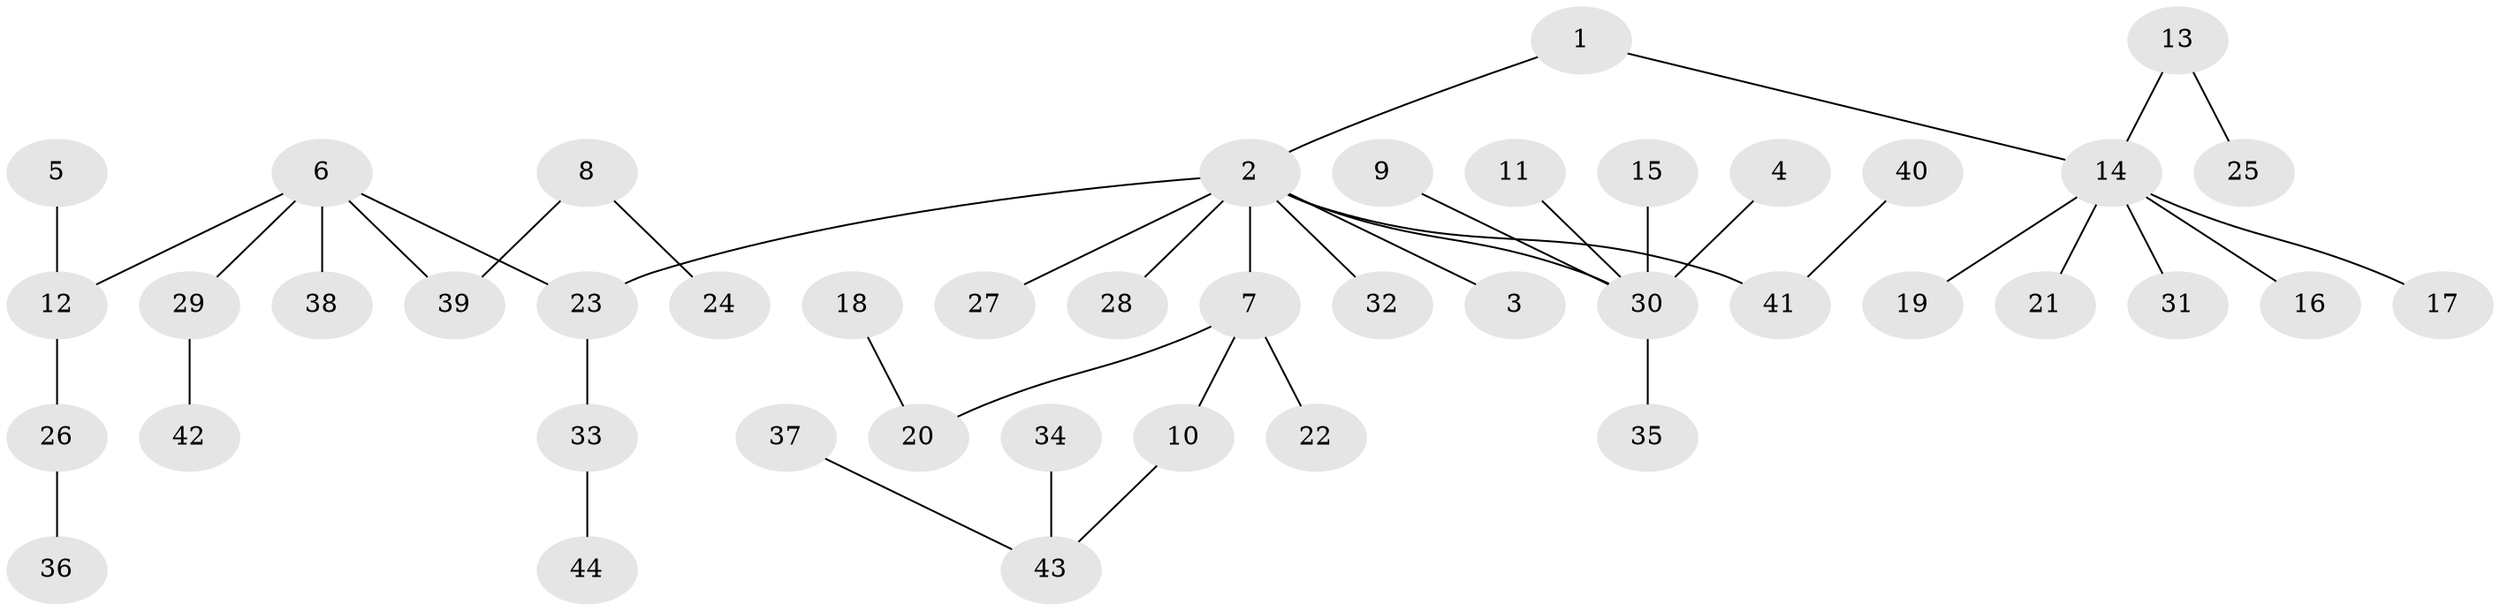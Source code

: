 // original degree distribution, {8: 0.011494252873563218, 3: 0.11494252873563218, 5: 0.04597701149425287, 1: 0.5057471264367817, 4: 0.05747126436781609, 6: 0.011494252873563218, 2: 0.25287356321839083}
// Generated by graph-tools (version 1.1) at 2025/50/03/09/25 03:50:21]
// undirected, 44 vertices, 43 edges
graph export_dot {
graph [start="1"]
  node [color=gray90,style=filled];
  1;
  2;
  3;
  4;
  5;
  6;
  7;
  8;
  9;
  10;
  11;
  12;
  13;
  14;
  15;
  16;
  17;
  18;
  19;
  20;
  21;
  22;
  23;
  24;
  25;
  26;
  27;
  28;
  29;
  30;
  31;
  32;
  33;
  34;
  35;
  36;
  37;
  38;
  39;
  40;
  41;
  42;
  43;
  44;
  1 -- 2 [weight=1.0];
  1 -- 14 [weight=1.0];
  2 -- 3 [weight=1.0];
  2 -- 7 [weight=1.0];
  2 -- 23 [weight=1.0];
  2 -- 27 [weight=1.0];
  2 -- 28 [weight=1.0];
  2 -- 30 [weight=1.0];
  2 -- 32 [weight=1.0];
  2 -- 41 [weight=1.0];
  4 -- 30 [weight=1.0];
  5 -- 12 [weight=1.0];
  6 -- 12 [weight=1.0];
  6 -- 23 [weight=1.0];
  6 -- 29 [weight=1.0];
  6 -- 38 [weight=1.0];
  6 -- 39 [weight=1.0];
  7 -- 10 [weight=1.0];
  7 -- 20 [weight=1.0];
  7 -- 22 [weight=1.0];
  8 -- 24 [weight=1.0];
  8 -- 39 [weight=1.0];
  9 -- 30 [weight=1.0];
  10 -- 43 [weight=1.0];
  11 -- 30 [weight=1.0];
  12 -- 26 [weight=1.0];
  13 -- 14 [weight=1.0];
  13 -- 25 [weight=1.0];
  14 -- 16 [weight=1.0];
  14 -- 17 [weight=1.0];
  14 -- 19 [weight=1.0];
  14 -- 21 [weight=1.0];
  14 -- 31 [weight=1.0];
  15 -- 30 [weight=1.0];
  18 -- 20 [weight=1.0];
  23 -- 33 [weight=1.0];
  26 -- 36 [weight=1.0];
  29 -- 42 [weight=1.0];
  30 -- 35 [weight=1.0];
  33 -- 44 [weight=1.0];
  34 -- 43 [weight=1.0];
  37 -- 43 [weight=1.0];
  40 -- 41 [weight=1.0];
}

